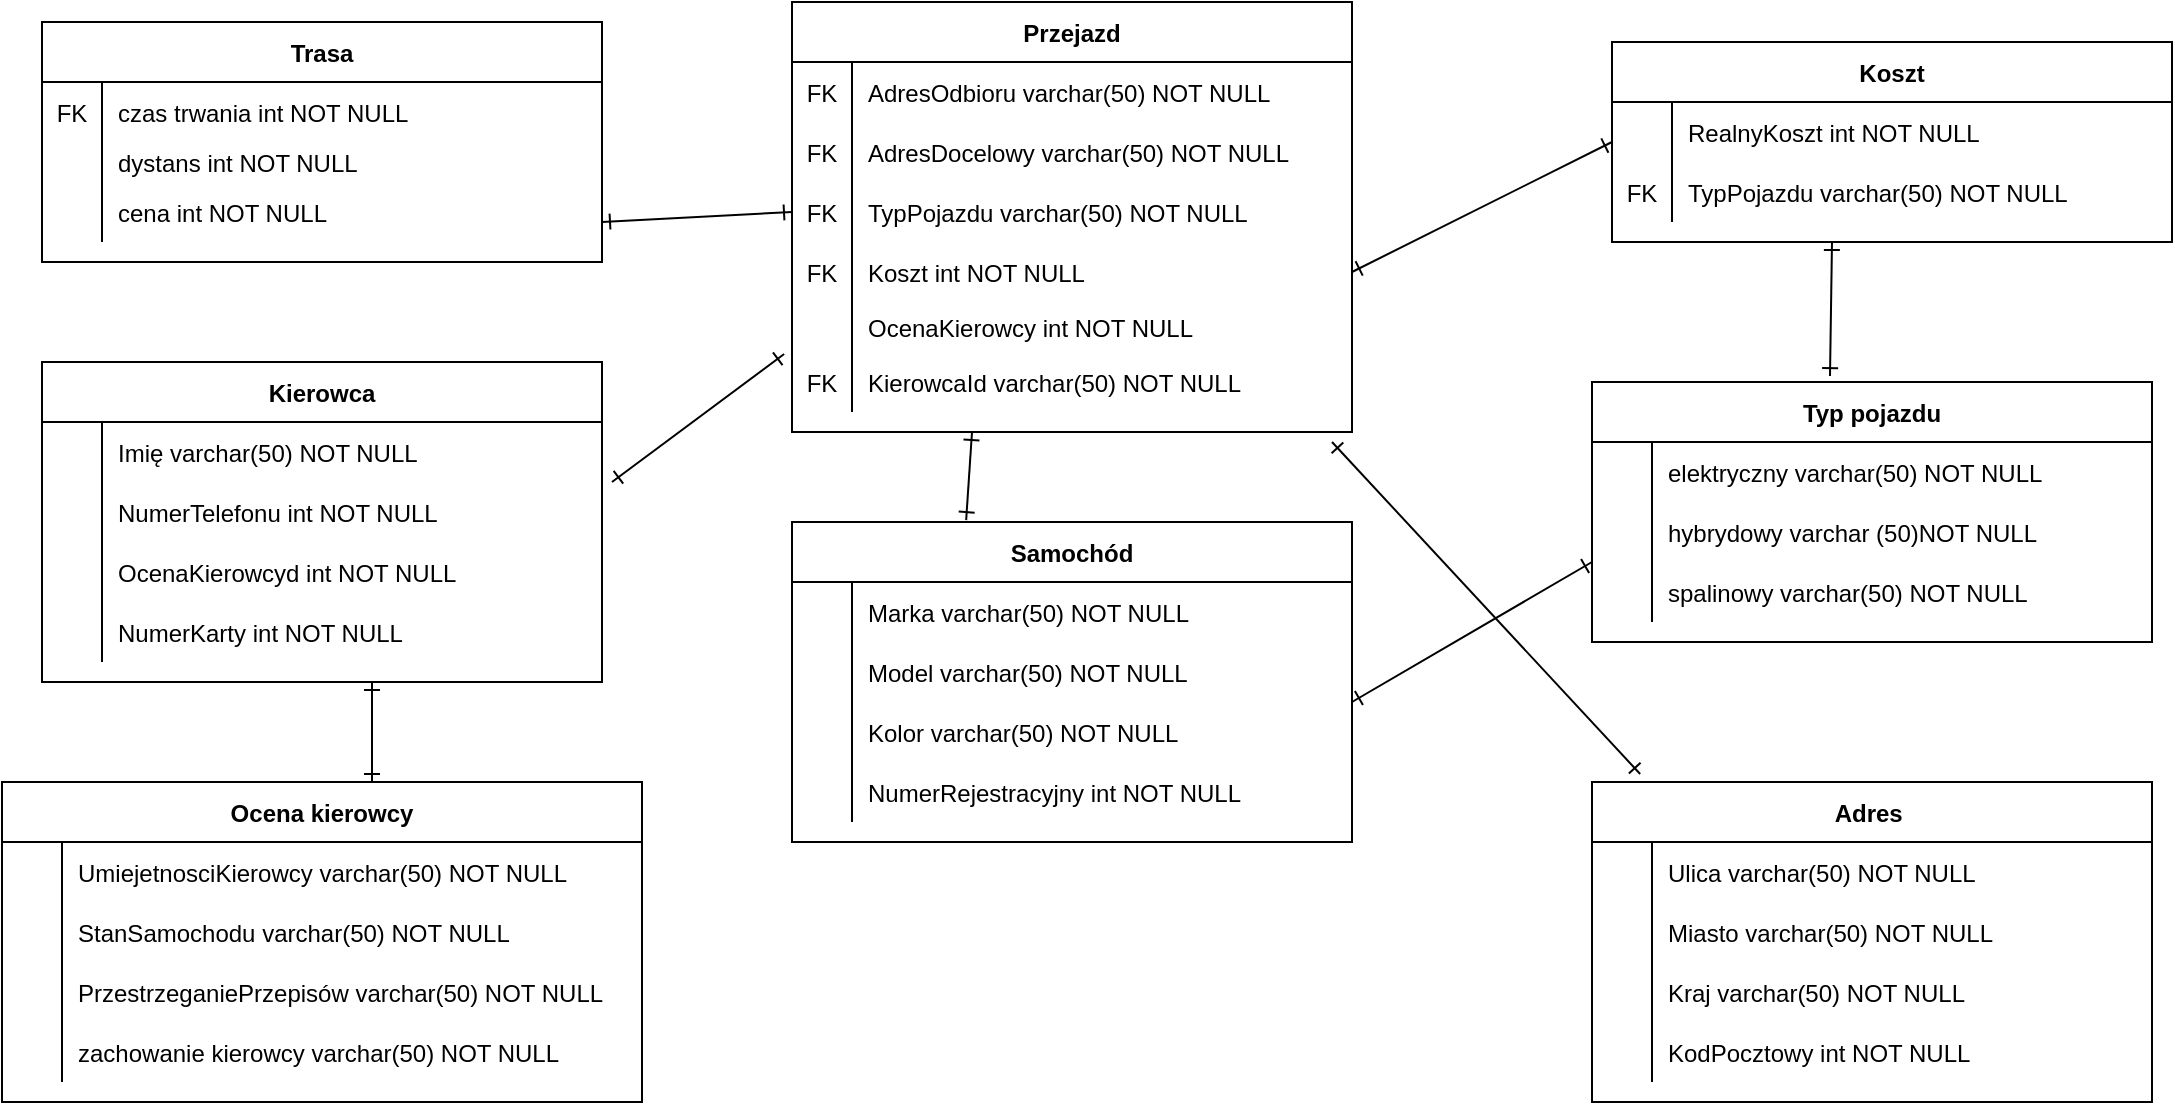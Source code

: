 <mxfile version="21.0.6" type="device"><diagram id="R2lEEEUBdFMjLlhIrx00" name="Page-1"><mxGraphModel dx="1434" dy="739" grid="1" gridSize="10" guides="1" tooltips="1" connect="1" arrows="1" fold="1" page="1" pageScale="1" pageWidth="850" pageHeight="1100" math="0" shadow="0" extFonts="Permanent Marker^https://fonts.googleapis.com/css?family=Permanent+Marker"><root><mxCell id="0"/><mxCell id="1" parent="0"/><object label="Kierowca" placeholders="1" qqq="" id="toRu_0YPKZY3DGMc0lfR-1"><mxCell style="shape=table;startSize=30;container=1;collapsible=1;childLayout=tableLayout;fixedRows=1;rowLines=0;fontStyle=1;align=center;resizeLast=1;" vertex="1" parent="1"><mxGeometry x="285" y="580" width="280" height="160" as="geometry"/></mxCell></object><mxCell id="toRu_0YPKZY3DGMc0lfR-2" value="" style="shape=partialRectangle;collapsible=0;dropTarget=0;pointerEvents=0;fillColor=none;points=[[0,0.5],[1,0.5]];portConstraint=eastwest;top=0;left=0;right=0;bottom=0;" vertex="1" parent="toRu_0YPKZY3DGMc0lfR-1"><mxGeometry y="30" width="280" height="30" as="geometry"/></mxCell><mxCell id="toRu_0YPKZY3DGMc0lfR-3" value="" style="shape=partialRectangle;overflow=hidden;connectable=0;fillColor=none;top=0;left=0;bottom=0;right=0;" vertex="1" parent="toRu_0YPKZY3DGMc0lfR-2"><mxGeometry width="30" height="30" as="geometry"><mxRectangle width="30" height="30" as="alternateBounds"/></mxGeometry></mxCell><mxCell id="toRu_0YPKZY3DGMc0lfR-4" value="Imię varchar(50) NOT NULL" style="shape=partialRectangle;overflow=hidden;connectable=0;fillColor=none;top=0;left=0;bottom=0;right=0;align=left;spacingLeft=6;" vertex="1" parent="toRu_0YPKZY3DGMc0lfR-2"><mxGeometry x="30" width="250" height="30" as="geometry"><mxRectangle width="250" height="30" as="alternateBounds"/></mxGeometry></mxCell><mxCell id="toRu_0YPKZY3DGMc0lfR-5" style="shape=partialRectangle;collapsible=0;dropTarget=0;pointerEvents=0;fillColor=none;points=[[0,0.5],[1,0.5]];portConstraint=eastwest;top=0;left=0;right=0;bottom=0;" vertex="1" parent="toRu_0YPKZY3DGMc0lfR-1"><mxGeometry y="60" width="280" height="30" as="geometry"/></mxCell><mxCell id="toRu_0YPKZY3DGMc0lfR-6" style="shape=partialRectangle;overflow=hidden;connectable=0;fillColor=none;top=0;left=0;bottom=0;right=0;" vertex="1" parent="toRu_0YPKZY3DGMc0lfR-5"><mxGeometry width="30" height="30" as="geometry"><mxRectangle width="30" height="30" as="alternateBounds"/></mxGeometry></mxCell><mxCell id="toRu_0YPKZY3DGMc0lfR-7" value="NumerTelefonu int NOT NULL" style="shape=partialRectangle;overflow=hidden;connectable=0;fillColor=none;top=0;left=0;bottom=0;right=0;align=left;spacingLeft=6;" vertex="1" parent="toRu_0YPKZY3DGMc0lfR-5"><mxGeometry x="30" width="250" height="30" as="geometry"><mxRectangle width="250" height="30" as="alternateBounds"/></mxGeometry></mxCell><mxCell id="toRu_0YPKZY3DGMc0lfR-8" style="shape=partialRectangle;collapsible=0;dropTarget=0;pointerEvents=0;fillColor=none;points=[[0,0.5],[1,0.5]];portConstraint=eastwest;top=0;left=0;right=0;bottom=0;" vertex="1" parent="toRu_0YPKZY3DGMc0lfR-1"><mxGeometry y="90" width="280" height="30" as="geometry"/></mxCell><mxCell id="toRu_0YPKZY3DGMc0lfR-9" value="" style="shape=partialRectangle;overflow=hidden;connectable=0;fillColor=none;top=0;left=0;bottom=0;right=0;" vertex="1" parent="toRu_0YPKZY3DGMc0lfR-8"><mxGeometry width="30" height="30" as="geometry"><mxRectangle width="30" height="30" as="alternateBounds"/></mxGeometry></mxCell><mxCell id="toRu_0YPKZY3DGMc0lfR-10" value="OcenaKierowcyd int NOT NULL" style="shape=partialRectangle;overflow=hidden;connectable=0;fillColor=none;top=0;left=0;bottom=0;right=0;align=left;spacingLeft=6;" vertex="1" parent="toRu_0YPKZY3DGMc0lfR-8"><mxGeometry x="30" width="250" height="30" as="geometry"><mxRectangle width="250" height="30" as="alternateBounds"/></mxGeometry></mxCell><mxCell id="toRu_0YPKZY3DGMc0lfR-155" style="shape=partialRectangle;collapsible=0;dropTarget=0;pointerEvents=0;fillColor=none;points=[[0,0.5],[1,0.5]];portConstraint=eastwest;top=0;left=0;right=0;bottom=0;" vertex="1" parent="toRu_0YPKZY3DGMc0lfR-1"><mxGeometry y="120" width="280" height="30" as="geometry"/></mxCell><mxCell id="toRu_0YPKZY3DGMc0lfR-156" style="shape=partialRectangle;overflow=hidden;connectable=0;fillColor=none;top=0;left=0;bottom=0;right=0;" vertex="1" parent="toRu_0YPKZY3DGMc0lfR-155"><mxGeometry width="30" height="30" as="geometry"><mxRectangle width="30" height="30" as="alternateBounds"/></mxGeometry></mxCell><mxCell id="toRu_0YPKZY3DGMc0lfR-157" value="NumerKarty int NOT NULL" style="shape=partialRectangle;overflow=hidden;connectable=0;fillColor=none;top=0;left=0;bottom=0;right=0;align=left;spacingLeft=6;" vertex="1" parent="toRu_0YPKZY3DGMc0lfR-155"><mxGeometry x="30" width="250" height="30" as="geometry"><mxRectangle width="250" height="30" as="alternateBounds"/></mxGeometry></mxCell><object label="Przejazd" placeholders="1" qqq="" id="toRu_0YPKZY3DGMc0lfR-27"><mxCell style="shape=table;startSize=30;container=1;collapsible=1;childLayout=tableLayout;fixedRows=1;rowLines=0;fontStyle=1;align=center;resizeLast=1;" vertex="1" parent="1"><mxGeometry x="660" y="400" width="280" height="215" as="geometry"/></mxCell></object><mxCell id="toRu_0YPKZY3DGMc0lfR-28" value="" style="shape=partialRectangle;collapsible=0;dropTarget=0;pointerEvents=0;fillColor=none;points=[[0,0.5],[1,0.5]];portConstraint=eastwest;top=0;left=0;right=0;bottom=0;" vertex="1" parent="toRu_0YPKZY3DGMc0lfR-27"><mxGeometry y="30" width="280" height="30" as="geometry"/></mxCell><mxCell id="toRu_0YPKZY3DGMc0lfR-29" value="FK" style="shape=partialRectangle;overflow=hidden;connectable=0;fillColor=none;top=0;left=0;bottom=0;right=0;" vertex="1" parent="toRu_0YPKZY3DGMc0lfR-28"><mxGeometry width="30" height="30" as="geometry"><mxRectangle width="30" height="30" as="alternateBounds"/></mxGeometry></mxCell><mxCell id="toRu_0YPKZY3DGMc0lfR-30" value="AdresOdbioru varchar(50) NOT NULL" style="shape=partialRectangle;overflow=hidden;connectable=0;fillColor=none;top=0;left=0;bottom=0;right=0;align=left;spacingLeft=6;" vertex="1" parent="toRu_0YPKZY3DGMc0lfR-28"><mxGeometry x="30" width="250" height="30" as="geometry"><mxRectangle width="250" height="30" as="alternateBounds"/></mxGeometry></mxCell><mxCell id="toRu_0YPKZY3DGMc0lfR-31" style="shape=partialRectangle;collapsible=0;dropTarget=0;pointerEvents=0;fillColor=none;points=[[0,0.5],[1,0.5]];portConstraint=eastwest;top=0;left=0;right=0;bottom=0;" vertex="1" parent="toRu_0YPKZY3DGMc0lfR-27"><mxGeometry y="60" width="280" height="30" as="geometry"/></mxCell><mxCell id="toRu_0YPKZY3DGMc0lfR-32" value="FK" style="shape=partialRectangle;overflow=hidden;connectable=0;fillColor=none;top=0;left=0;bottom=0;right=0;" vertex="1" parent="toRu_0YPKZY3DGMc0lfR-31"><mxGeometry width="30" height="30" as="geometry"><mxRectangle width="30" height="30" as="alternateBounds"/></mxGeometry></mxCell><mxCell id="toRu_0YPKZY3DGMc0lfR-33" value="AdresDocelowy varchar(50) NOT NULL" style="shape=partialRectangle;overflow=hidden;connectable=0;fillColor=none;top=0;left=0;bottom=0;right=0;align=left;spacingLeft=6;" vertex="1" parent="toRu_0YPKZY3DGMc0lfR-31"><mxGeometry x="30" width="250" height="30" as="geometry"><mxRectangle width="250" height="30" as="alternateBounds"/></mxGeometry></mxCell><mxCell id="toRu_0YPKZY3DGMc0lfR-34" style="shape=partialRectangle;collapsible=0;dropTarget=0;pointerEvents=0;fillColor=none;points=[[0,0.5],[1,0.5]];portConstraint=eastwest;top=0;left=0;right=0;bottom=0;" vertex="1" parent="toRu_0YPKZY3DGMc0lfR-27"><mxGeometry y="90" width="280" height="30" as="geometry"/></mxCell><mxCell id="toRu_0YPKZY3DGMc0lfR-35" value="FK" style="shape=partialRectangle;overflow=hidden;connectable=0;fillColor=none;top=0;left=0;bottom=0;right=0;" vertex="1" parent="toRu_0YPKZY3DGMc0lfR-34"><mxGeometry width="30" height="30" as="geometry"><mxRectangle width="30" height="30" as="alternateBounds"/></mxGeometry></mxCell><mxCell id="toRu_0YPKZY3DGMc0lfR-36" value="TypPojazdu varchar(50) NOT NULL" style="shape=partialRectangle;overflow=hidden;connectable=0;fillColor=none;top=0;left=0;bottom=0;right=0;align=left;spacingLeft=6;" vertex="1" parent="toRu_0YPKZY3DGMc0lfR-34"><mxGeometry x="30" width="250" height="30" as="geometry"><mxRectangle width="250" height="30" as="alternateBounds"/></mxGeometry></mxCell><mxCell id="toRu_0YPKZY3DGMc0lfR-37" style="shape=partialRectangle;collapsible=0;dropTarget=0;pointerEvents=0;fillColor=none;points=[[0,0.5],[1,0.5]];portConstraint=eastwest;top=0;left=0;right=0;bottom=0;" vertex="1" parent="toRu_0YPKZY3DGMc0lfR-27"><mxGeometry y="120" width="280" height="30" as="geometry"/></mxCell><mxCell id="toRu_0YPKZY3DGMc0lfR-38" value="FK" style="shape=partialRectangle;overflow=hidden;connectable=0;fillColor=none;top=0;left=0;bottom=0;right=0;" vertex="1" parent="toRu_0YPKZY3DGMc0lfR-37"><mxGeometry width="30" height="30" as="geometry"><mxRectangle width="30" height="30" as="alternateBounds"/></mxGeometry></mxCell><mxCell id="toRu_0YPKZY3DGMc0lfR-39" value="Koszt int NOT NULL" style="shape=partialRectangle;overflow=hidden;connectable=0;fillColor=none;top=0;left=0;bottom=0;right=0;align=left;spacingLeft=6;" vertex="1" parent="toRu_0YPKZY3DGMc0lfR-37"><mxGeometry x="30" width="250" height="30" as="geometry"><mxRectangle width="250" height="30" as="alternateBounds"/></mxGeometry></mxCell><mxCell id="toRu_0YPKZY3DGMc0lfR-43" style="shape=partialRectangle;collapsible=0;dropTarget=0;pointerEvents=0;fillColor=none;points=[[0,0.5],[1,0.5]];portConstraint=eastwest;top=0;left=0;right=0;bottom=0;" vertex="1" parent="toRu_0YPKZY3DGMc0lfR-27"><mxGeometry y="150" width="280" height="25" as="geometry"/></mxCell><mxCell id="toRu_0YPKZY3DGMc0lfR-44" style="shape=partialRectangle;overflow=hidden;connectable=0;fillColor=none;top=0;left=0;bottom=0;right=0;" vertex="1" parent="toRu_0YPKZY3DGMc0lfR-43"><mxGeometry width="30" height="25" as="geometry"><mxRectangle width="30" height="25" as="alternateBounds"/></mxGeometry></mxCell><mxCell id="toRu_0YPKZY3DGMc0lfR-45" value="OcenaKierowcy int NOT NULL" style="shape=partialRectangle;overflow=hidden;connectable=0;fillColor=none;top=0;left=0;bottom=0;right=0;align=left;spacingLeft=6;" vertex="1" parent="toRu_0YPKZY3DGMc0lfR-43"><mxGeometry x="30" width="250" height="25" as="geometry"><mxRectangle width="250" height="25" as="alternateBounds"/></mxGeometry></mxCell><mxCell id="toRu_0YPKZY3DGMc0lfR-46" style="shape=partialRectangle;collapsible=0;dropTarget=0;pointerEvents=0;fillColor=none;points=[[0,0.5],[1,0.5]];portConstraint=eastwest;top=0;left=0;right=0;bottom=0;" vertex="1" parent="toRu_0YPKZY3DGMc0lfR-27"><mxGeometry y="175" width="280" height="30" as="geometry"/></mxCell><mxCell id="toRu_0YPKZY3DGMc0lfR-47" value="FK" style="shape=partialRectangle;overflow=hidden;connectable=0;fillColor=none;top=0;left=0;bottom=0;right=0;" vertex="1" parent="toRu_0YPKZY3DGMc0lfR-46"><mxGeometry width="30" height="30" as="geometry"><mxRectangle width="30" height="30" as="alternateBounds"/></mxGeometry></mxCell><mxCell id="toRu_0YPKZY3DGMc0lfR-48" value="KierowcaId varchar(50) NOT NULL " style="shape=partialRectangle;overflow=hidden;connectable=0;fillColor=none;top=0;left=0;bottom=0;right=0;align=left;spacingLeft=6;" vertex="1" parent="toRu_0YPKZY3DGMc0lfR-46"><mxGeometry x="30" width="250" height="30" as="geometry"><mxRectangle width="250" height="30" as="alternateBounds"/></mxGeometry></mxCell><object label="Trasa" placeholders="1" qqq="" id="toRu_0YPKZY3DGMc0lfR-52"><mxCell style="shape=table;startSize=30;container=1;collapsible=1;childLayout=tableLayout;fixedRows=1;rowLines=0;fontStyle=1;align=center;resizeLast=1;" vertex="1" parent="1"><mxGeometry x="285" y="410" width="280" height="120" as="geometry"/></mxCell></object><mxCell id="toRu_0YPKZY3DGMc0lfR-53" style="shape=partialRectangle;collapsible=0;dropTarget=0;pointerEvents=0;fillColor=none;points=[[0,0.5],[1,0.5]];portConstraint=eastwest;top=0;left=0;right=0;bottom=0;" vertex="1" parent="toRu_0YPKZY3DGMc0lfR-52"><mxGeometry y="30" width="280" height="30" as="geometry"/></mxCell><mxCell id="toRu_0YPKZY3DGMc0lfR-54" value="FK" style="shape=partialRectangle;overflow=hidden;connectable=0;fillColor=none;top=0;left=0;bottom=0;right=0;" vertex="1" parent="toRu_0YPKZY3DGMc0lfR-53"><mxGeometry width="30" height="30" as="geometry"><mxRectangle width="30" height="30" as="alternateBounds"/></mxGeometry></mxCell><mxCell id="toRu_0YPKZY3DGMc0lfR-55" value="czas trwania int NOT NULL" style="shape=partialRectangle;overflow=hidden;connectable=0;fillColor=none;top=0;left=0;bottom=0;right=0;align=left;spacingLeft=6;" vertex="1" parent="toRu_0YPKZY3DGMc0lfR-53"><mxGeometry x="30" width="250" height="30" as="geometry"><mxRectangle width="250" height="30" as="alternateBounds"/></mxGeometry></mxCell><mxCell id="toRu_0YPKZY3DGMc0lfR-56" style="shape=partialRectangle;collapsible=0;dropTarget=0;pointerEvents=0;fillColor=none;points=[[0,0.5],[1,0.5]];portConstraint=eastwest;top=0;left=0;right=0;bottom=0;" vertex="1" parent="toRu_0YPKZY3DGMc0lfR-52"><mxGeometry y="60" width="280" height="20" as="geometry"/></mxCell><mxCell id="toRu_0YPKZY3DGMc0lfR-57" style="shape=partialRectangle;overflow=hidden;connectable=0;fillColor=none;top=0;left=0;bottom=0;right=0;" vertex="1" parent="toRu_0YPKZY3DGMc0lfR-56"><mxGeometry width="30" height="20" as="geometry"><mxRectangle width="30" height="20" as="alternateBounds"/></mxGeometry></mxCell><mxCell id="toRu_0YPKZY3DGMc0lfR-58" value="dystans int NOT NULL" style="shape=partialRectangle;overflow=hidden;connectable=0;fillColor=none;top=0;left=0;bottom=0;right=0;align=left;spacingLeft=6;" vertex="1" parent="toRu_0YPKZY3DGMc0lfR-56"><mxGeometry x="30" width="250" height="20" as="geometry"><mxRectangle width="250" height="20" as="alternateBounds"/></mxGeometry></mxCell><mxCell id="toRu_0YPKZY3DGMc0lfR-59" style="shape=partialRectangle;collapsible=0;dropTarget=0;pointerEvents=0;fillColor=none;points=[[0,0.5],[1,0.5]];portConstraint=eastwest;top=0;left=0;right=0;bottom=0;" vertex="1" parent="toRu_0YPKZY3DGMc0lfR-52"><mxGeometry y="80" width="280" height="30" as="geometry"/></mxCell><mxCell id="toRu_0YPKZY3DGMc0lfR-60" style="shape=partialRectangle;overflow=hidden;connectable=0;fillColor=none;top=0;left=0;bottom=0;right=0;" vertex="1" parent="toRu_0YPKZY3DGMc0lfR-59"><mxGeometry width="30" height="30" as="geometry"><mxRectangle width="30" height="30" as="alternateBounds"/></mxGeometry></mxCell><mxCell id="toRu_0YPKZY3DGMc0lfR-61" value="cena int NOT NULL " style="shape=partialRectangle;overflow=hidden;connectable=0;fillColor=none;top=0;left=0;bottom=0;right=0;align=left;spacingLeft=6;" vertex="1" parent="toRu_0YPKZY3DGMc0lfR-59"><mxGeometry x="30" width="250" height="30" as="geometry"><mxRectangle width="250" height="30" as="alternateBounds"/></mxGeometry></mxCell><object label="Samochód" placeholders="1" qqq="" id="toRu_0YPKZY3DGMc0lfR-62"><mxCell style="shape=table;startSize=30;container=1;collapsible=1;childLayout=tableLayout;fixedRows=1;rowLines=0;fontStyle=1;align=center;resizeLast=1;" vertex="1" parent="1"><mxGeometry x="660" y="660" width="280" height="160" as="geometry"/></mxCell></object><mxCell id="toRu_0YPKZY3DGMc0lfR-63" style="shape=partialRectangle;collapsible=0;dropTarget=0;pointerEvents=0;fillColor=none;points=[[0,0.5],[1,0.5]];portConstraint=eastwest;top=0;left=0;right=0;bottom=0;" vertex="1" parent="toRu_0YPKZY3DGMc0lfR-62"><mxGeometry y="30" width="280" height="30" as="geometry"/></mxCell><mxCell id="toRu_0YPKZY3DGMc0lfR-64" style="shape=partialRectangle;overflow=hidden;connectable=0;fillColor=none;top=0;left=0;bottom=0;right=0;" vertex="1" parent="toRu_0YPKZY3DGMc0lfR-63"><mxGeometry width="30" height="30" as="geometry"><mxRectangle width="30" height="30" as="alternateBounds"/></mxGeometry></mxCell><mxCell id="toRu_0YPKZY3DGMc0lfR-65" value="Marka varchar(50) NOT NULL" style="shape=partialRectangle;overflow=hidden;connectable=0;fillColor=none;top=0;left=0;bottom=0;right=0;align=left;spacingLeft=6;" vertex="1" parent="toRu_0YPKZY3DGMc0lfR-63"><mxGeometry x="30" width="250" height="30" as="geometry"><mxRectangle width="250" height="30" as="alternateBounds"/></mxGeometry></mxCell><mxCell id="toRu_0YPKZY3DGMc0lfR-66" style="shape=partialRectangle;collapsible=0;dropTarget=0;pointerEvents=0;fillColor=none;points=[[0,0.5],[1,0.5]];portConstraint=eastwest;top=0;left=0;right=0;bottom=0;" vertex="1" parent="toRu_0YPKZY3DGMc0lfR-62"><mxGeometry y="60" width="280" height="30" as="geometry"/></mxCell><mxCell id="toRu_0YPKZY3DGMc0lfR-67" style="shape=partialRectangle;overflow=hidden;connectable=0;fillColor=none;top=0;left=0;bottom=0;right=0;" vertex="1" parent="toRu_0YPKZY3DGMc0lfR-66"><mxGeometry width="30" height="30" as="geometry"><mxRectangle width="30" height="30" as="alternateBounds"/></mxGeometry></mxCell><mxCell id="toRu_0YPKZY3DGMc0lfR-68" value="Model varchar(50) NOT NULL" style="shape=partialRectangle;overflow=hidden;connectable=0;fillColor=none;top=0;left=0;bottom=0;right=0;align=left;spacingLeft=6;" vertex="1" parent="toRu_0YPKZY3DGMc0lfR-66"><mxGeometry x="30" width="250" height="30" as="geometry"><mxRectangle width="250" height="30" as="alternateBounds"/></mxGeometry></mxCell><mxCell id="toRu_0YPKZY3DGMc0lfR-69" style="shape=partialRectangle;collapsible=0;dropTarget=0;pointerEvents=0;fillColor=none;points=[[0,0.5],[1,0.5]];portConstraint=eastwest;top=0;left=0;right=0;bottom=0;" vertex="1" parent="toRu_0YPKZY3DGMc0lfR-62"><mxGeometry y="90" width="280" height="30" as="geometry"/></mxCell><mxCell id="toRu_0YPKZY3DGMc0lfR-70" style="shape=partialRectangle;overflow=hidden;connectable=0;fillColor=none;top=0;left=0;bottom=0;right=0;" vertex="1" parent="toRu_0YPKZY3DGMc0lfR-69"><mxGeometry width="30" height="30" as="geometry"><mxRectangle width="30" height="30" as="alternateBounds"/></mxGeometry></mxCell><mxCell id="toRu_0YPKZY3DGMc0lfR-71" value="Kolor varchar(50) NOT NULL" style="shape=partialRectangle;overflow=hidden;connectable=0;fillColor=none;top=0;left=0;bottom=0;right=0;align=left;spacingLeft=6;" vertex="1" parent="toRu_0YPKZY3DGMc0lfR-69"><mxGeometry x="30" width="250" height="30" as="geometry"><mxRectangle width="250" height="30" as="alternateBounds"/></mxGeometry></mxCell><mxCell id="toRu_0YPKZY3DGMc0lfR-72" style="shape=partialRectangle;collapsible=0;dropTarget=0;pointerEvents=0;fillColor=none;points=[[0,0.5],[1,0.5]];portConstraint=eastwest;top=0;left=0;right=0;bottom=0;" vertex="1" parent="toRu_0YPKZY3DGMc0lfR-62"><mxGeometry y="120" width="280" height="30" as="geometry"/></mxCell><mxCell id="toRu_0YPKZY3DGMc0lfR-73" value="" style="shape=partialRectangle;overflow=hidden;connectable=0;fillColor=none;top=0;left=0;bottom=0;right=0;" vertex="1" parent="toRu_0YPKZY3DGMc0lfR-72"><mxGeometry width="30" height="30" as="geometry"><mxRectangle width="30" height="30" as="alternateBounds"/></mxGeometry></mxCell><mxCell id="toRu_0YPKZY3DGMc0lfR-74" value="NumerRejestracyjny int NOT NULL" style="shape=partialRectangle;overflow=hidden;connectable=0;fillColor=none;top=0;left=0;bottom=0;right=0;align=left;spacingLeft=6;" vertex="1" parent="toRu_0YPKZY3DGMc0lfR-72"><mxGeometry x="30" width="250" height="30" as="geometry"><mxRectangle width="250" height="30" as="alternateBounds"/></mxGeometry></mxCell><object label="Koszt" placeholders="1" qqq="" id="toRu_0YPKZY3DGMc0lfR-75"><mxCell style="shape=table;startSize=30;container=1;collapsible=1;childLayout=tableLayout;fixedRows=1;rowLines=0;fontStyle=1;align=center;resizeLast=1;" vertex="1" parent="1"><mxGeometry x="1070" y="420" width="280" height="100" as="geometry"/></mxCell></object><mxCell id="toRu_0YPKZY3DGMc0lfR-79" style="shape=partialRectangle;collapsible=0;dropTarget=0;pointerEvents=0;fillColor=none;points=[[0,0.5],[1,0.5]];portConstraint=eastwest;top=0;left=0;right=0;bottom=0;" vertex="1" parent="toRu_0YPKZY3DGMc0lfR-75"><mxGeometry y="30" width="280" height="30" as="geometry"/></mxCell><mxCell id="toRu_0YPKZY3DGMc0lfR-80" value="" style="shape=partialRectangle;overflow=hidden;connectable=0;fillColor=none;top=0;left=0;bottom=0;right=0;" vertex="1" parent="toRu_0YPKZY3DGMc0lfR-79"><mxGeometry width="30" height="30" as="geometry"><mxRectangle width="30" height="30" as="alternateBounds"/></mxGeometry></mxCell><mxCell id="toRu_0YPKZY3DGMc0lfR-81" value="RealnyKoszt int NOT NULL " style="shape=partialRectangle;overflow=hidden;connectable=0;fillColor=none;top=0;left=0;bottom=0;right=0;align=left;spacingLeft=6;" vertex="1" parent="toRu_0YPKZY3DGMc0lfR-79"><mxGeometry x="30" width="250" height="30" as="geometry"><mxRectangle width="250" height="30" as="alternateBounds"/></mxGeometry></mxCell><mxCell id="toRu_0YPKZY3DGMc0lfR-82" style="shape=partialRectangle;collapsible=0;dropTarget=0;pointerEvents=0;fillColor=none;points=[[0,0.5],[1,0.5]];portConstraint=eastwest;top=0;left=0;right=0;bottom=0;" vertex="1" parent="toRu_0YPKZY3DGMc0lfR-75"><mxGeometry y="60" width="280" height="30" as="geometry"/></mxCell><mxCell id="toRu_0YPKZY3DGMc0lfR-83" value="FK" style="shape=partialRectangle;overflow=hidden;connectable=0;fillColor=none;top=0;left=0;bottom=0;right=0;" vertex="1" parent="toRu_0YPKZY3DGMc0lfR-82"><mxGeometry width="30" height="30" as="geometry"><mxRectangle width="30" height="30" as="alternateBounds"/></mxGeometry></mxCell><mxCell id="toRu_0YPKZY3DGMc0lfR-84" value="TypPojazdu varchar(50) NOT NULL" style="shape=partialRectangle;overflow=hidden;connectable=0;fillColor=none;top=0;left=0;bottom=0;right=0;align=left;spacingLeft=6;" vertex="1" parent="toRu_0YPKZY3DGMc0lfR-82"><mxGeometry x="30" width="250" height="30" as="geometry"><mxRectangle width="250" height="30" as="alternateBounds"/></mxGeometry></mxCell><object label="Ocena kierowcy" placeholders="1" qqq="" id="toRu_0YPKZY3DGMc0lfR-85"><mxCell style="shape=table;startSize=30;container=1;collapsible=1;childLayout=tableLayout;fixedRows=1;rowLines=0;fontStyle=1;align=center;resizeLast=1;" vertex="1" parent="1"><mxGeometry x="265" y="790" width="320" height="160" as="geometry"/></mxCell></object><mxCell id="toRu_0YPKZY3DGMc0lfR-86" value="" style="shape=partialRectangle;collapsible=0;dropTarget=0;pointerEvents=0;fillColor=none;points=[[0,0.5],[1,0.5]];portConstraint=eastwest;top=0;left=0;right=0;bottom=0;" vertex="1" parent="toRu_0YPKZY3DGMc0lfR-85"><mxGeometry y="30" width="320" height="30" as="geometry"/></mxCell><mxCell id="toRu_0YPKZY3DGMc0lfR-87" value="" style="shape=partialRectangle;overflow=hidden;connectable=0;fillColor=none;top=0;left=0;bottom=0;right=0;" vertex="1" parent="toRu_0YPKZY3DGMc0lfR-86"><mxGeometry width="30" height="30" as="geometry"><mxRectangle width="30" height="30" as="alternateBounds"/></mxGeometry></mxCell><mxCell id="toRu_0YPKZY3DGMc0lfR-88" value="UmiejetnosciKierowcy varchar(50) NOT NULL" style="shape=partialRectangle;overflow=hidden;connectable=0;fillColor=none;top=0;left=0;bottom=0;right=0;align=left;spacingLeft=6;" vertex="1" parent="toRu_0YPKZY3DGMc0lfR-86"><mxGeometry x="30" width="290" height="30" as="geometry"><mxRectangle width="290" height="30" as="alternateBounds"/></mxGeometry></mxCell><mxCell id="toRu_0YPKZY3DGMc0lfR-89" style="shape=partialRectangle;collapsible=0;dropTarget=0;pointerEvents=0;fillColor=none;points=[[0,0.5],[1,0.5]];portConstraint=eastwest;top=0;left=0;right=0;bottom=0;" vertex="1" parent="toRu_0YPKZY3DGMc0lfR-85"><mxGeometry y="60" width="320" height="30" as="geometry"/></mxCell><mxCell id="toRu_0YPKZY3DGMc0lfR-90" value="" style="shape=partialRectangle;overflow=hidden;connectable=0;fillColor=none;top=0;left=0;bottom=0;right=0;" vertex="1" parent="toRu_0YPKZY3DGMc0lfR-89"><mxGeometry width="30" height="30" as="geometry"><mxRectangle width="30" height="30" as="alternateBounds"/></mxGeometry></mxCell><mxCell id="toRu_0YPKZY3DGMc0lfR-91" value="StanSamochodu varchar(50) NOT NULL" style="shape=partialRectangle;overflow=hidden;connectable=0;fillColor=none;top=0;left=0;bottom=0;right=0;align=left;spacingLeft=6;" vertex="1" parent="toRu_0YPKZY3DGMc0lfR-89"><mxGeometry x="30" width="290" height="30" as="geometry"><mxRectangle width="290" height="30" as="alternateBounds"/></mxGeometry></mxCell><mxCell id="toRu_0YPKZY3DGMc0lfR-92" style="shape=partialRectangle;collapsible=0;dropTarget=0;pointerEvents=0;fillColor=none;points=[[0,0.5],[1,0.5]];portConstraint=eastwest;top=0;left=0;right=0;bottom=0;" vertex="1" parent="toRu_0YPKZY3DGMc0lfR-85"><mxGeometry y="90" width="320" height="30" as="geometry"/></mxCell><mxCell id="toRu_0YPKZY3DGMc0lfR-93" style="shape=partialRectangle;overflow=hidden;connectable=0;fillColor=none;top=0;left=0;bottom=0;right=0;" vertex="1" parent="toRu_0YPKZY3DGMc0lfR-92"><mxGeometry width="30" height="30" as="geometry"><mxRectangle width="30" height="30" as="alternateBounds"/></mxGeometry></mxCell><mxCell id="toRu_0YPKZY3DGMc0lfR-94" value="PrzestrzeganiePrzepisów varchar(50) NOT NULL" style="shape=partialRectangle;overflow=hidden;connectable=0;fillColor=none;top=0;left=0;bottom=0;right=0;align=left;spacingLeft=6;" vertex="1" parent="toRu_0YPKZY3DGMc0lfR-92"><mxGeometry x="30" width="290" height="30" as="geometry"><mxRectangle width="290" height="30" as="alternateBounds"/></mxGeometry></mxCell><mxCell id="toRu_0YPKZY3DGMc0lfR-152" style="shape=partialRectangle;collapsible=0;dropTarget=0;pointerEvents=0;fillColor=none;points=[[0,0.5],[1,0.5]];portConstraint=eastwest;top=0;left=0;right=0;bottom=0;" vertex="1" parent="toRu_0YPKZY3DGMc0lfR-85"><mxGeometry y="120" width="320" height="30" as="geometry"/></mxCell><mxCell id="toRu_0YPKZY3DGMc0lfR-153" style="shape=partialRectangle;overflow=hidden;connectable=0;fillColor=none;top=0;left=0;bottom=0;right=0;" vertex="1" parent="toRu_0YPKZY3DGMc0lfR-152"><mxGeometry width="30" height="30" as="geometry"><mxRectangle width="30" height="30" as="alternateBounds"/></mxGeometry></mxCell><mxCell id="toRu_0YPKZY3DGMc0lfR-154" value="zachowanie kierowcy varchar(50) NOT NULL" style="shape=partialRectangle;overflow=hidden;connectable=0;fillColor=none;top=0;left=0;bottom=0;right=0;align=left;spacingLeft=6;" vertex="1" parent="toRu_0YPKZY3DGMc0lfR-152"><mxGeometry x="30" width="290" height="30" as="geometry"><mxRectangle width="290" height="30" as="alternateBounds"/></mxGeometry></mxCell><object label="Typ pojazdu" placeholders="1" qqq="" id="toRu_0YPKZY3DGMc0lfR-102"><mxCell style="shape=table;startSize=30;container=1;collapsible=1;childLayout=tableLayout;fixedRows=1;rowLines=0;fontStyle=1;align=center;resizeLast=1;" vertex="1" parent="1"><mxGeometry x="1060" y="590" width="280" height="130" as="geometry"/></mxCell></object><mxCell id="toRu_0YPKZY3DGMc0lfR-103" value="" style="shape=partialRectangle;collapsible=0;dropTarget=0;pointerEvents=0;fillColor=none;points=[[0,0.5],[1,0.5]];portConstraint=eastwest;top=0;left=0;right=0;bottom=0;" vertex="1" parent="toRu_0YPKZY3DGMc0lfR-102"><mxGeometry y="30" width="280" height="30" as="geometry"/></mxCell><mxCell id="toRu_0YPKZY3DGMc0lfR-104" value="" style="shape=partialRectangle;overflow=hidden;connectable=0;fillColor=none;top=0;left=0;bottom=0;right=0;" vertex="1" parent="toRu_0YPKZY3DGMc0lfR-103"><mxGeometry width="30" height="30" as="geometry"><mxRectangle width="30" height="30" as="alternateBounds"/></mxGeometry></mxCell><mxCell id="toRu_0YPKZY3DGMc0lfR-105" value="elektryczny varchar(50) NOT NULL" style="shape=partialRectangle;overflow=hidden;connectable=0;fillColor=none;top=0;left=0;bottom=0;right=0;align=left;spacingLeft=6;" vertex="1" parent="toRu_0YPKZY3DGMc0lfR-103"><mxGeometry x="30" width="250" height="30" as="geometry"><mxRectangle width="250" height="30" as="alternateBounds"/></mxGeometry></mxCell><mxCell id="toRu_0YPKZY3DGMc0lfR-106" style="shape=partialRectangle;collapsible=0;dropTarget=0;pointerEvents=0;fillColor=none;points=[[0,0.5],[1,0.5]];portConstraint=eastwest;top=0;left=0;right=0;bottom=0;" vertex="1" parent="toRu_0YPKZY3DGMc0lfR-102"><mxGeometry y="60" width="280" height="30" as="geometry"/></mxCell><mxCell id="toRu_0YPKZY3DGMc0lfR-107" value="" style="shape=partialRectangle;overflow=hidden;connectable=0;fillColor=none;top=0;left=0;bottom=0;right=0;" vertex="1" parent="toRu_0YPKZY3DGMc0lfR-106"><mxGeometry width="30" height="30" as="geometry"><mxRectangle width="30" height="30" as="alternateBounds"/></mxGeometry></mxCell><mxCell id="toRu_0YPKZY3DGMc0lfR-108" value="hybrydowy varchar (50)NOT NULL" style="shape=partialRectangle;overflow=hidden;connectable=0;fillColor=none;top=0;left=0;bottom=0;right=0;align=left;spacingLeft=6;" vertex="1" parent="toRu_0YPKZY3DGMc0lfR-106"><mxGeometry x="30" width="250" height="30" as="geometry"><mxRectangle width="250" height="30" as="alternateBounds"/></mxGeometry></mxCell><mxCell id="toRu_0YPKZY3DGMc0lfR-109" style="shape=partialRectangle;collapsible=0;dropTarget=0;pointerEvents=0;fillColor=none;points=[[0,0.5],[1,0.5]];portConstraint=eastwest;top=0;left=0;right=0;bottom=0;" vertex="1" parent="toRu_0YPKZY3DGMc0lfR-102"><mxGeometry y="90" width="280" height="30" as="geometry"/></mxCell><mxCell id="toRu_0YPKZY3DGMc0lfR-110" style="shape=partialRectangle;overflow=hidden;connectable=0;fillColor=none;top=0;left=0;bottom=0;right=0;" vertex="1" parent="toRu_0YPKZY3DGMc0lfR-109"><mxGeometry width="30" height="30" as="geometry"><mxRectangle width="30" height="30" as="alternateBounds"/></mxGeometry></mxCell><mxCell id="toRu_0YPKZY3DGMc0lfR-111" value="spalinowy varchar(50) NOT NULL" style="shape=partialRectangle;overflow=hidden;connectable=0;fillColor=none;top=0;left=0;bottom=0;right=0;align=left;spacingLeft=6;" vertex="1" parent="toRu_0YPKZY3DGMc0lfR-109"><mxGeometry x="30" width="250" height="30" as="geometry"><mxRectangle width="250" height="30" as="alternateBounds"/></mxGeometry></mxCell><object label="Adres " placeholders="1" qqq="" id="toRu_0YPKZY3DGMc0lfR-125"><mxCell style="shape=table;startSize=30;container=1;collapsible=1;childLayout=tableLayout;fixedRows=1;rowLines=0;fontStyle=1;align=center;resizeLast=1;" vertex="1" parent="1"><mxGeometry x="1060" y="790" width="280" height="160" as="geometry"/></mxCell></object><mxCell id="toRu_0YPKZY3DGMc0lfR-126" style="shape=partialRectangle;collapsible=0;dropTarget=0;pointerEvents=0;fillColor=none;points=[[0,0.5],[1,0.5]];portConstraint=eastwest;top=0;left=0;right=0;bottom=0;" vertex="1" parent="toRu_0YPKZY3DGMc0lfR-125"><mxGeometry y="30" width="280" height="30" as="geometry"/></mxCell><mxCell id="toRu_0YPKZY3DGMc0lfR-127" value="" style="shape=partialRectangle;overflow=hidden;connectable=0;fillColor=none;top=0;left=0;bottom=0;right=0;" vertex="1" parent="toRu_0YPKZY3DGMc0lfR-126"><mxGeometry width="30" height="30" as="geometry"><mxRectangle width="30" height="30" as="alternateBounds"/></mxGeometry></mxCell><mxCell id="toRu_0YPKZY3DGMc0lfR-128" value="Ulica varchar(50) NOT NULL" style="shape=partialRectangle;overflow=hidden;connectable=0;fillColor=none;top=0;left=0;bottom=0;right=0;align=left;spacingLeft=6;" vertex="1" parent="toRu_0YPKZY3DGMc0lfR-126"><mxGeometry x="30" width="250" height="30" as="geometry"><mxRectangle width="250" height="30" as="alternateBounds"/></mxGeometry></mxCell><mxCell id="toRu_0YPKZY3DGMc0lfR-129" style="shape=partialRectangle;collapsible=0;dropTarget=0;pointerEvents=0;fillColor=none;points=[[0,0.5],[1,0.5]];portConstraint=eastwest;top=0;left=0;right=0;bottom=0;" vertex="1" parent="toRu_0YPKZY3DGMc0lfR-125"><mxGeometry y="60" width="280" height="30" as="geometry"/></mxCell><mxCell id="toRu_0YPKZY3DGMc0lfR-130" style="shape=partialRectangle;overflow=hidden;connectable=0;fillColor=none;top=0;left=0;bottom=0;right=0;" vertex="1" parent="toRu_0YPKZY3DGMc0lfR-129"><mxGeometry width="30" height="30" as="geometry"><mxRectangle width="30" height="30" as="alternateBounds"/></mxGeometry></mxCell><mxCell id="toRu_0YPKZY3DGMc0lfR-131" value="Miasto varchar(50) NOT NULL" style="shape=partialRectangle;overflow=hidden;connectable=0;fillColor=none;top=0;left=0;bottom=0;right=0;align=left;spacingLeft=6;" vertex="1" parent="toRu_0YPKZY3DGMc0lfR-129"><mxGeometry x="30" width="250" height="30" as="geometry"><mxRectangle width="250" height="30" as="alternateBounds"/></mxGeometry></mxCell><mxCell id="toRu_0YPKZY3DGMc0lfR-132" style="shape=partialRectangle;collapsible=0;dropTarget=0;pointerEvents=0;fillColor=none;points=[[0,0.5],[1,0.5]];portConstraint=eastwest;top=0;left=0;right=0;bottom=0;" vertex="1" parent="toRu_0YPKZY3DGMc0lfR-125"><mxGeometry y="90" width="280" height="30" as="geometry"/></mxCell><mxCell id="toRu_0YPKZY3DGMc0lfR-133" style="shape=partialRectangle;overflow=hidden;connectable=0;fillColor=none;top=0;left=0;bottom=0;right=0;" vertex="1" parent="toRu_0YPKZY3DGMc0lfR-132"><mxGeometry width="30" height="30" as="geometry"><mxRectangle width="30" height="30" as="alternateBounds"/></mxGeometry></mxCell><mxCell id="toRu_0YPKZY3DGMc0lfR-134" value="Kraj varchar(50) NOT NULL " style="shape=partialRectangle;overflow=hidden;connectable=0;fillColor=none;top=0;left=0;bottom=0;right=0;align=left;spacingLeft=6;" vertex="1" parent="toRu_0YPKZY3DGMc0lfR-132"><mxGeometry x="30" width="250" height="30" as="geometry"><mxRectangle width="250" height="30" as="alternateBounds"/></mxGeometry></mxCell><mxCell id="toRu_0YPKZY3DGMc0lfR-135" style="shape=partialRectangle;collapsible=0;dropTarget=0;pointerEvents=0;fillColor=none;points=[[0,0.5],[1,0.5]];portConstraint=eastwest;top=0;left=0;right=0;bottom=0;" vertex="1" parent="toRu_0YPKZY3DGMc0lfR-125"><mxGeometry y="120" width="280" height="30" as="geometry"/></mxCell><mxCell id="toRu_0YPKZY3DGMc0lfR-136" style="shape=partialRectangle;overflow=hidden;connectable=0;fillColor=none;top=0;left=0;bottom=0;right=0;" vertex="1" parent="toRu_0YPKZY3DGMc0lfR-135"><mxGeometry width="30" height="30" as="geometry"><mxRectangle width="30" height="30" as="alternateBounds"/></mxGeometry></mxCell><mxCell id="toRu_0YPKZY3DGMc0lfR-137" value="KodPocztowy int NOT NULL" style="shape=partialRectangle;overflow=hidden;connectable=0;fillColor=none;top=0;left=0;bottom=0;right=0;align=left;spacingLeft=6;" vertex="1" parent="toRu_0YPKZY3DGMc0lfR-135"><mxGeometry x="30" width="250" height="30" as="geometry"><mxRectangle width="250" height="30" as="alternateBounds"/></mxGeometry></mxCell><mxCell id="toRu_0YPKZY3DGMc0lfR-158" value="" style="endArrow=ERone;html=1;rounded=0;entryX=0;entryY=0.5;entryDx=0;entryDy=0;startArrow=ERone;startFill=0;endFill=0;" edge="1" parent="1" target="toRu_0YPKZY3DGMc0lfR-34"><mxGeometry width="50" height="50" relative="1" as="geometry"><mxPoint x="565" y="510" as="sourcePoint"/><mxPoint x="615" y="460" as="targetPoint"/></mxGeometry></mxCell><mxCell id="toRu_0YPKZY3DGMc0lfR-160" value="" style="endArrow=ERone;html=1;rounded=0;entryX=-0.014;entryY=0.033;entryDx=0;entryDy=0;entryPerimeter=0;startArrow=ERone;startFill=0;endFill=0;" edge="1" parent="1" target="toRu_0YPKZY3DGMc0lfR-46"><mxGeometry width="50" height="50" relative="1" as="geometry"><mxPoint x="570" y="640" as="sourcePoint"/><mxPoint x="620" y="590" as="targetPoint"/></mxGeometry></mxCell><mxCell id="toRu_0YPKZY3DGMc0lfR-161" value="" style="endArrow=ERone;html=1;rounded=0;exitX=0.311;exitY=-0.006;exitDx=0;exitDy=0;exitPerimeter=0;startArrow=ERone;startFill=0;endFill=0;" edge="1" parent="1" source="toRu_0YPKZY3DGMc0lfR-62"><mxGeometry width="50" height="50" relative="1" as="geometry"><mxPoint x="700" y="665" as="sourcePoint"/><mxPoint x="750" y="615" as="targetPoint"/></mxGeometry></mxCell><mxCell id="toRu_0YPKZY3DGMc0lfR-162" value="" style="endArrow=ERone;html=1;rounded=0;startArrow=ERone;startFill=0;endFill=0;" edge="1" parent="1"><mxGeometry width="50" height="50" relative="1" as="geometry"><mxPoint x="450" y="790" as="sourcePoint"/><mxPoint x="450" y="740" as="targetPoint"/></mxGeometry></mxCell><mxCell id="toRu_0YPKZY3DGMc0lfR-163" value="" style="endArrow=ERone;html=1;rounded=0;exitX=1;exitY=0.5;exitDx=0;exitDy=0;startArrow=ERone;startFill=0;endFill=0;" edge="1" parent="1" source="toRu_0YPKZY3DGMc0lfR-37"><mxGeometry width="50" height="50" relative="1" as="geometry"><mxPoint x="1020" y="520" as="sourcePoint"/><mxPoint x="1070" y="470" as="targetPoint"/></mxGeometry></mxCell><mxCell id="toRu_0YPKZY3DGMc0lfR-164" value="" style="endArrow=ERone;html=1;rounded=0;exitX=0.425;exitY=-0.023;exitDx=0;exitDy=0;exitPerimeter=0;startArrow=ERone;startFill=0;endFill=0;" edge="1" parent="1" source="toRu_0YPKZY3DGMc0lfR-102"><mxGeometry width="50" height="50" relative="1" as="geometry"><mxPoint x="1130" y="570" as="sourcePoint"/><mxPoint x="1180" y="520" as="targetPoint"/></mxGeometry></mxCell><mxCell id="toRu_0YPKZY3DGMc0lfR-165" value="" style="endArrow=ERone;html=1;rounded=0;entryX=0.086;entryY=-0.025;entryDx=0;entryDy=0;entryPerimeter=0;startArrow=ERone;startFill=0;endFill=0;" edge="1" parent="1" target="toRu_0YPKZY3DGMc0lfR-125"><mxGeometry width="50" height="50" relative="1" as="geometry"><mxPoint x="930" y="620" as="sourcePoint"/><mxPoint x="970" y="600" as="targetPoint"/></mxGeometry></mxCell><mxCell id="toRu_0YPKZY3DGMc0lfR-166" value="" style="endArrow=ERone;html=1;rounded=0;startArrow=ERone;startFill=0;endFill=0;exitX=1;exitY=0;exitDx=0;exitDy=0;exitPerimeter=0;" edge="1" parent="1" source="toRu_0YPKZY3DGMc0lfR-69"><mxGeometry width="50" height="50" relative="1" as="geometry"><mxPoint x="950" y="740" as="sourcePoint"/><mxPoint x="1060" y="680" as="targetPoint"/><Array as="points"/></mxGeometry></mxCell></root></mxGraphModel></diagram></mxfile>